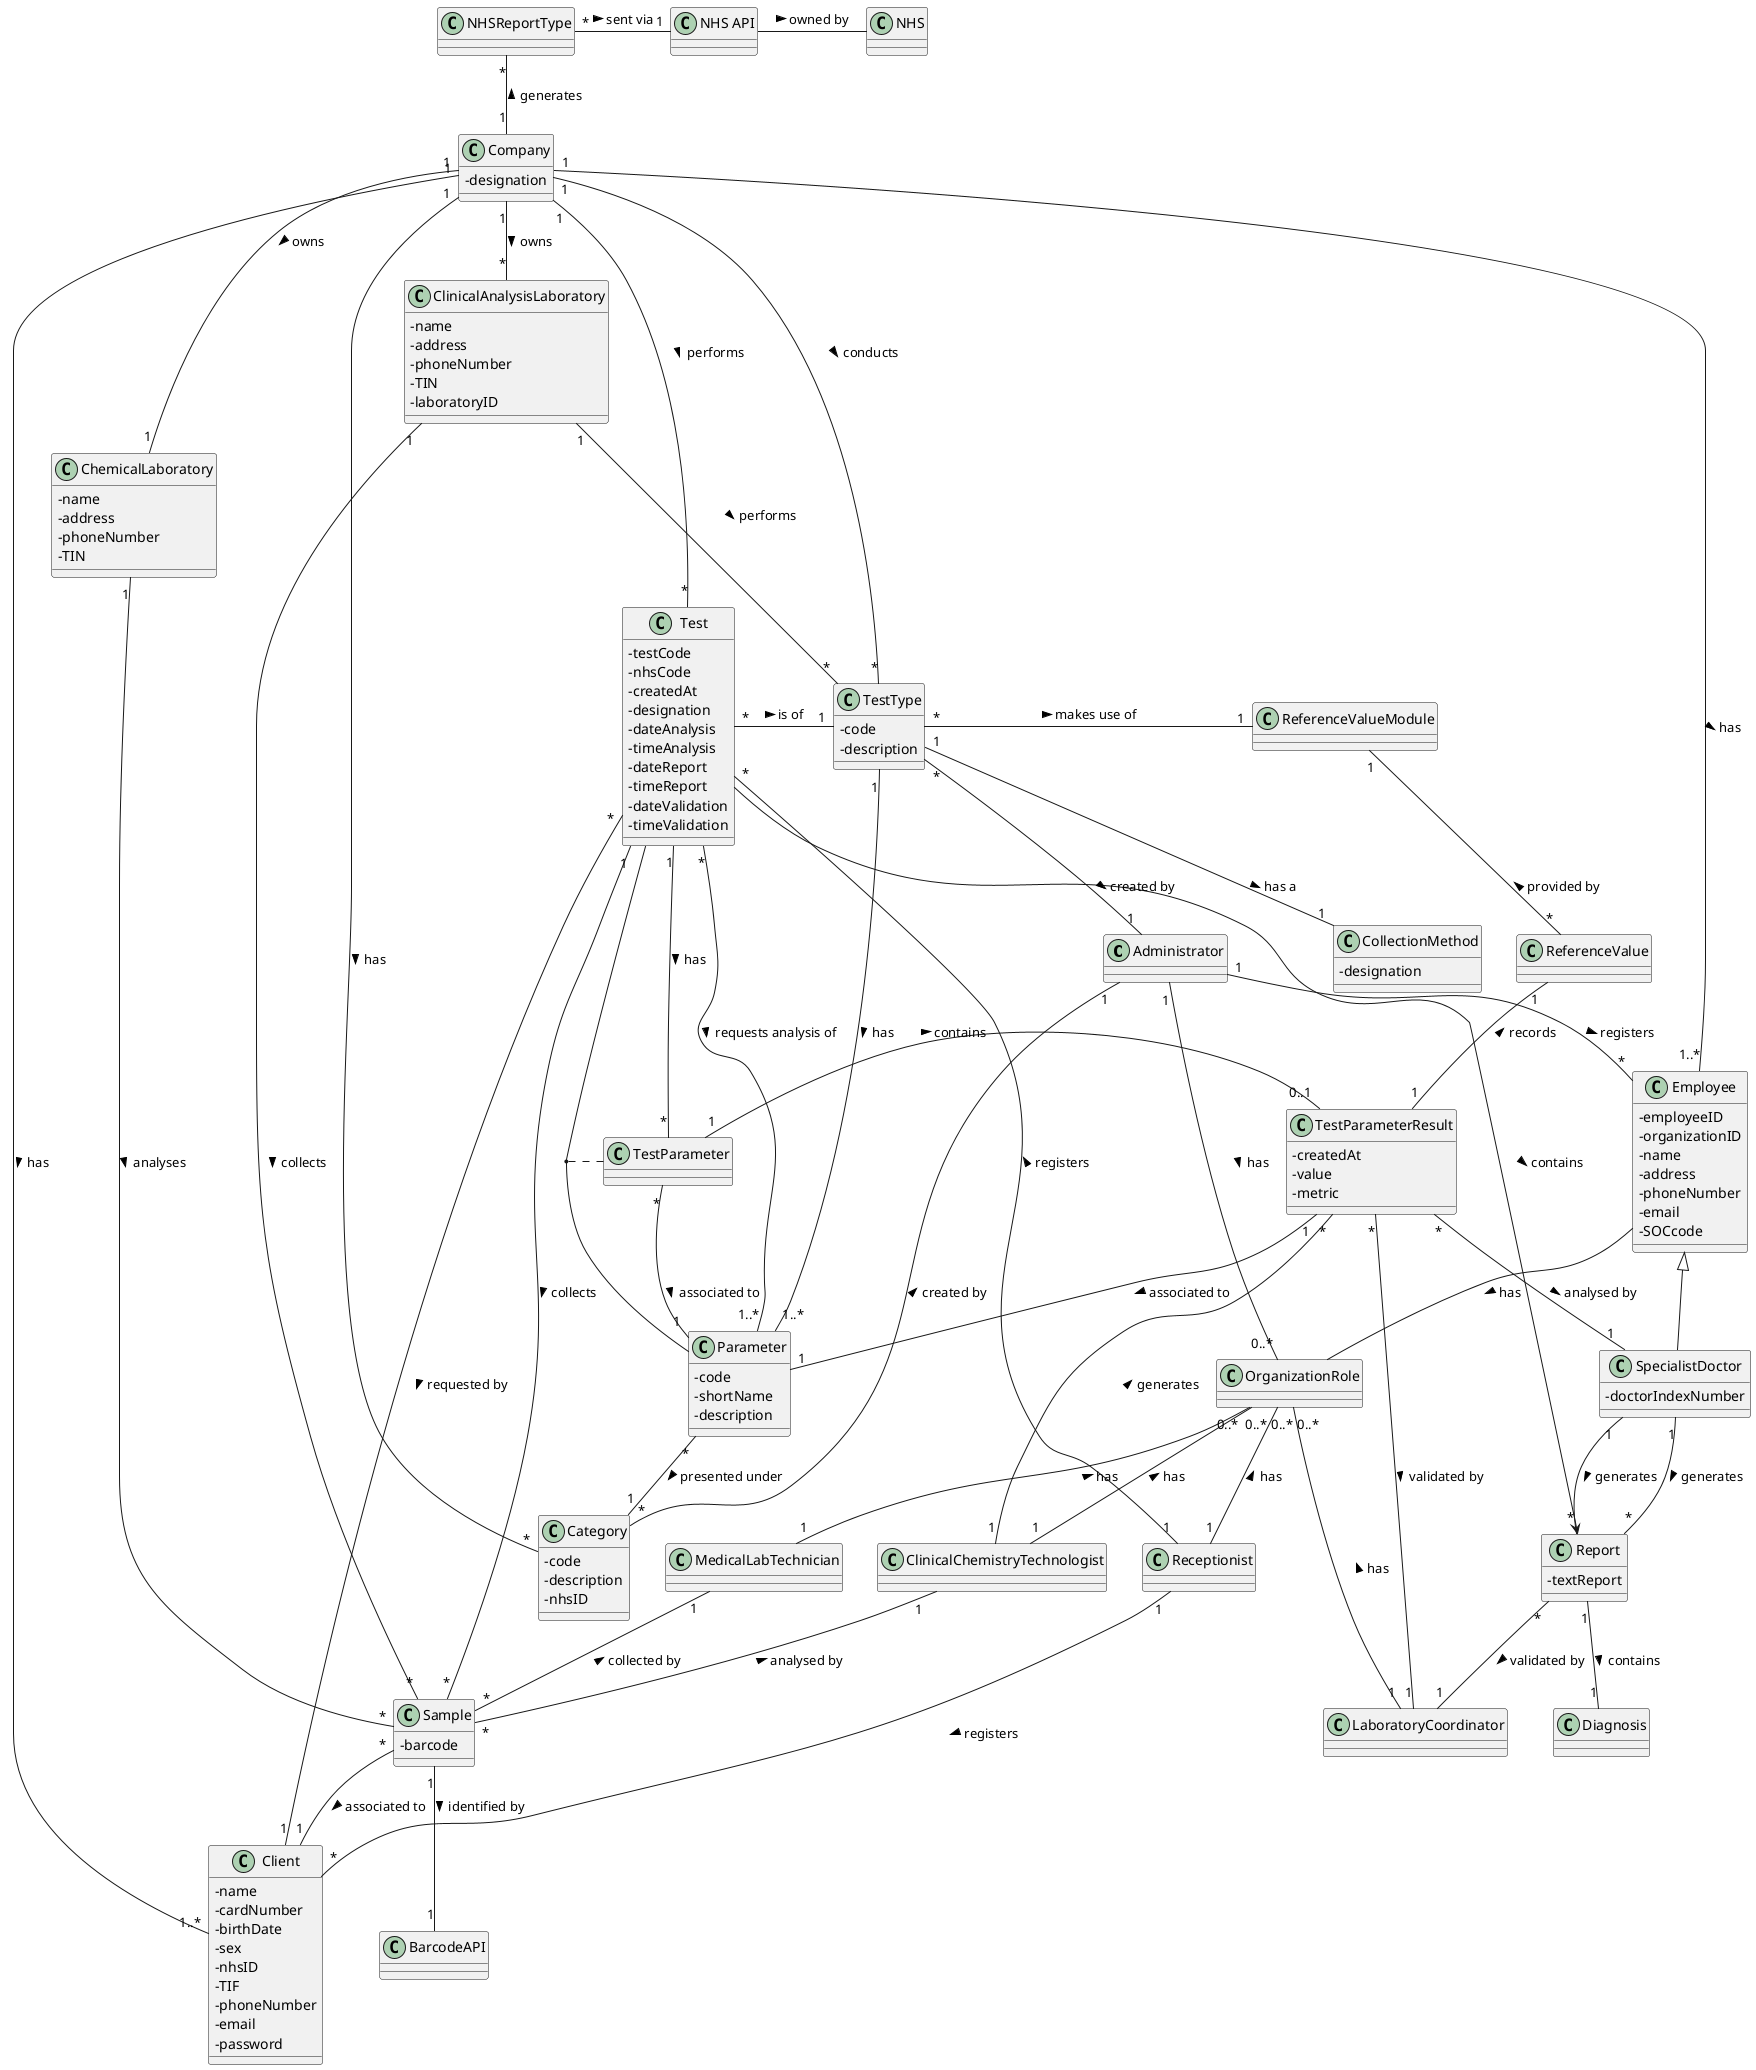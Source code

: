 @startuml
skinparam classAttributeIconSize 0

class Administrator

class Category {
-code
-description
-nhsID
}

class ClinicalChemistryTechnologist

class ChemicalLaboratory {
-name
-address
-phoneNumber
-TIN
}

class CollectionMethod {
-designation
}

class Client {
-name
-cardNumber
-birthDate
-sex
-nhsID
-TIF
-phoneNumber
-email
-password
}

class ClinicalAnalysisLaboratory {
-name
-address
-phoneNumber
-TIN
-laboratoryID
}

class Company {
-designation
}

class Employee {
-employeeID
-organizationID
-name
-address
-phoneNumber
-email
-SOCcode
}

class LaboratoryCoordinator
class MedicalLabTechnician
class NHS
class OrganizationRole
class Parameter {
-code
-shortName
-description
}

class Receptionist

class ReferenceValueModule

class Report {
-textReport
}

class Sample {
-barcode
}

class SpecialistDoctor {
-doctorIndexNumber
}

class Test {
-testCode
-nhsCode
-createdAt
-designation
-dateAnalysis
-timeAnalysis
-dateReport
-timeReport
-dateValidation
-timeValidation
}

class TestType {
-code
-description
}

class TestParameterResult {
-createdAt
-value
-metric
}

class Diagnosis



"NHS API" "1"-left-"*" NHSReportType : sent via <
(Test, Parameter) .. TestParameter
Administrator "1"--"*" Category : created by <
Administrator "1"--"*" Employee : registers >
ChemicalLaboratory "1"--"*" Sample : analyses >
ClinicalAnalysisLaboratory "1"--"*" Sample : collects >
ClinicalAnalysisLaboratory "1"--"*" TestType : performs >
ClinicalChemistryTechnologist "1"--"*" Sample : analysed by <
Company "1"--"1..*" Client : has >
Company "1"--"1..*" Employee : has >
Company "1"-down-"*" Category : has >
Company "1"-down-"*" ClinicalAnalysisLaboratory : owns >
Company "1"-down-"*" TestType : conducts >
Company "1"-down-"1" ChemicalLaboratory : owns >
Report "*"--"1" LaboratoryCoordinator : validated by >
Report "*"--"1" SpecialistDoctor : generates <
Employee -- OrganizationRole : has >
Employee <|-- SpecialistDoctor
MedicalLabTechnician "1"--"*" Sample : collected by <
"NHS API" -right- NHS : owned by >
NHSReportType "*"--"1" Company : generates <
OrganizationRole "0..*"--"1" Administrator : has <
OrganizationRole "0..*"--"1" ClinicalChemistryTechnologist : has <
OrganizationRole "0..*"--"1" LaboratoryCoordinator : has <
OrganizationRole "0..*"--"1" MedicalLabTechnician : has <
OrganizationRole "0..*"--"1" Receptionist : has <
Parameter "*"--"1" Category : presented under >
Receptionist "1"--"*" Client : registers >
Receptionist "1"--"*" Test : registers >
ReferenceValue "*"-up-"1" ReferenceValueModule : provided by >
Test -> Report: contains >
Sample "*"--"1" Client : associated to >
Sample "1"--"1" BarcodeAPI : identified by >
SpecialistDoctor "1"--"*" Report : generates >
Test "*"--"1" Client : requested by >
Test "*"--"1..*" Parameter : requests analysis of >
Test "*"-right-"1" "TestType" : is of >
Test "*"-up-"1" Company : performs <
Test "1"--"*" Sample : collects >
TestParameter "*"--"1" Parameter : associated to >
TestParameter "*"--"1" Test : has <
TestParameter "1"-right- "0..1" TestParameterResult : contains >
TestParameterResult "*"-right-"1" ClinicalChemistryTechnologist : generates <
TestParameterResult "1"--"1" Parameter : associated to >
TestParameterResult "1"-up-"1" ReferenceValue : records >
TestParameterResult "*"--"1" LaboratoryCoordinator : validated by >
TestParameterResult "*"--"1" SpecialistDoctor : analysed by >
TestType "*"--"1" Administrator : created by >
TestType "*"-right-"1" ReferenceValueModule : makes use of >
TestType "1"--"1" CollectionMethod : has a  >
TestType "1"--"1..*" Parameter : has >
Report "1"--"1" Diagnosis: contains >
@enduml